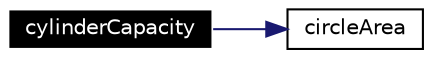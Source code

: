 digraph G
{
  edge [fontname="Helvetica",fontsize=10,labelfontname="Helvetica",labelfontsize=10];
  node [fontname="Helvetica",fontsize=10,shape=record];
  rankdir=LR;
  Node1 [label="cylinderCapacity",height=0.2,width=0.4,color="white", fillcolor="black", style="filled" fontcolor="white"];
  Node1 -> Node2 [color="midnightblue",fontsize=10,style="solid"];
  Node2 [label="circleArea",height=0.2,width=0.4,color="black", fillcolor="white", style="filled",URL="$circle_8c.html#ef6c48edf38069b2b3684a790d806b92"];
}
